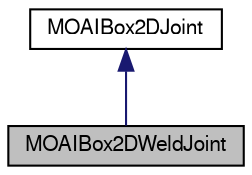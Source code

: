digraph G
{
  edge [fontname="FreeSans",fontsize="10",labelfontname="FreeSans",labelfontsize="10"];
  node [fontname="FreeSans",fontsize="10",shape=record];
  Node1 [label="MOAIBox2DWeldJoint",height=0.2,width=0.4,color="black", fillcolor="grey75", style="filled" fontcolor="black"];
  Node2 -> Node1 [dir=back,color="midnightblue",fontsize="10",style="solid",fontname="FreeSans"];
  Node2 [label="MOAIBox2DJoint",height=0.2,width=0.4,color="black", fillcolor="white", style="filled",URL="$class_m_o_a_i_box2_d_joint.html",tooltip="Box2D joint."];
}
